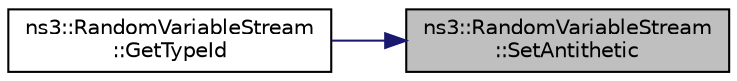 digraph "ns3::RandomVariableStream::SetAntithetic"
{
 // LATEX_PDF_SIZE
  edge [fontname="Helvetica",fontsize="10",labelfontname="Helvetica",labelfontsize="10"];
  node [fontname="Helvetica",fontsize="10",shape=record];
  rankdir="RL";
  Node1 [label="ns3::RandomVariableStream\l::SetAntithetic",height=0.2,width=0.4,color="black", fillcolor="grey75", style="filled", fontcolor="black",tooltip="Specify whether antithetic values should be generated."];
  Node1 -> Node2 [dir="back",color="midnightblue",fontsize="10",style="solid",fontname="Helvetica"];
  Node2 [label="ns3::RandomVariableStream\l::GetTypeId",height=0.2,width=0.4,color="black", fillcolor="white", style="filled",URL="$classns3_1_1_random_variable_stream.html#a0b11fa19bc54cca33458c4e1fe7226d5",tooltip="Register this type."];
}
